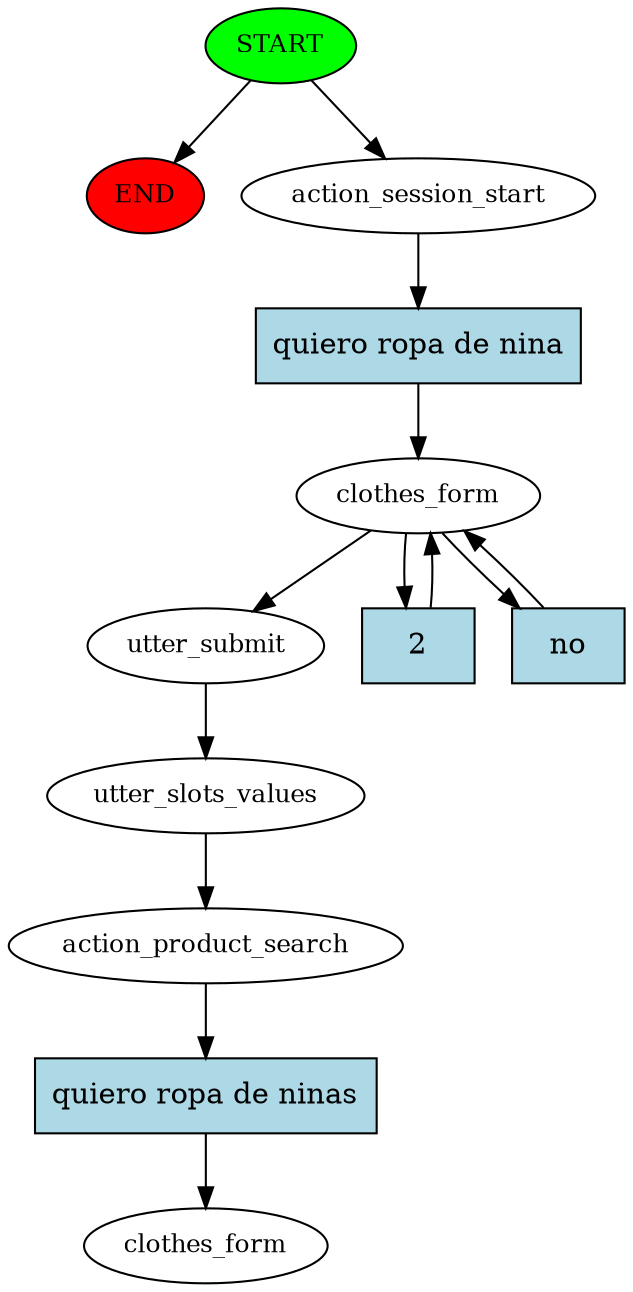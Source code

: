 digraph  {
0 [class="start active", fillcolor=green, fontsize=12, label=START, style=filled];
"-1" [class=end, fillcolor=red, fontsize=12, label=END, style=filled];
1 [class=active, fontsize=12, label=action_session_start];
2 [class=active, fontsize=12, label=clothes_form];
7 [class=active, fontsize=12, label=utter_submit];
8 [class=active, fontsize=12, label=utter_slots_values];
9 [class=active, fontsize=12, label=action_product_search];
10 [class="dashed active", fontsize=12, label=clothes_form];
11 [class="intent active", fillcolor=lightblue, label="quiero ropa de nina", shape=rect, style=filled];
12 [class="intent active", fillcolor=lightblue, label=2, shape=rect, style=filled];
13 [class="intent active", fillcolor=lightblue, label=no, shape=rect, style=filled];
14 [class="intent active", fillcolor=lightblue, label="quiero ropa de ninas", shape=rect, style=filled];
0 -> "-1"  [class="", key=NONE, label=""];
0 -> 1  [class=active, key=NONE, label=""];
1 -> 11  [class=active, key=0];
2 -> 7  [class=active, key=NONE, label=""];
2 -> 12  [class=active, key=0];
2 -> 13  [class=active, key=0];
7 -> 8  [class=active, key=NONE, label=""];
8 -> 9  [class=active, key=NONE, label=""];
9 -> 14  [class=active, key=0];
11 -> 2  [class=active, key=0];
12 -> 2  [class=active, key=0];
13 -> 2  [class=active, key=0];
14 -> 10  [class=active, key=0];
}
